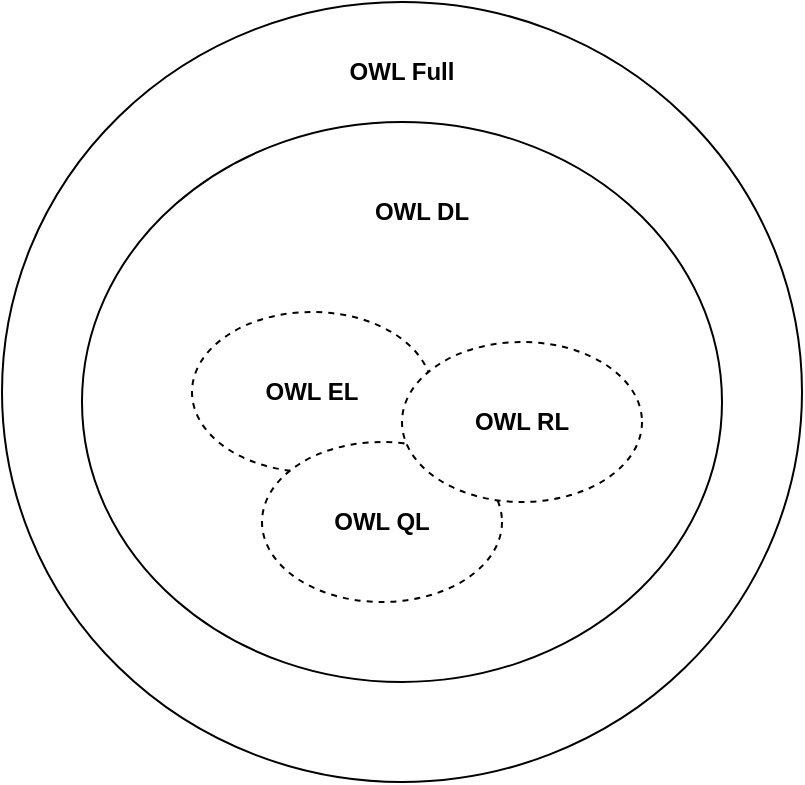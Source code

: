 <mxfile version="21.6.8" type="device">
  <diagram name="Page-1" id="VgZ_dQybX5f-159b8fZO">
    <mxGraphModel dx="747" dy="764" grid="1" gridSize="10" guides="1" tooltips="1" connect="1" arrows="1" fold="1" page="1" pageScale="1" pageWidth="850" pageHeight="1100" math="0" shadow="0">
      <root>
        <mxCell id="0" />
        <mxCell id="1" parent="0" />
        <mxCell id="MSqkKUNqaNdBC1vyyLY1-1" value="" style="ellipse;whiteSpace=wrap;html=1;" vertex="1" parent="1">
          <mxGeometry x="210" y="170" width="400" height="390" as="geometry" />
        </mxCell>
        <mxCell id="MSqkKUNqaNdBC1vyyLY1-2" value="" style="ellipse;whiteSpace=wrap;html=1;" vertex="1" parent="1">
          <mxGeometry x="250" y="230" width="320" height="280" as="geometry" />
        </mxCell>
        <mxCell id="MSqkKUNqaNdBC1vyyLY1-3" value="OWL EL" style="ellipse;whiteSpace=wrap;html=1;dashed=1;fontStyle=1" vertex="1" parent="1">
          <mxGeometry x="305" y="325" width="120" height="80" as="geometry" />
        </mxCell>
        <mxCell id="MSqkKUNqaNdBC1vyyLY1-4" value="OWL Full" style="text;html=1;strokeColor=none;fillColor=none;align=center;verticalAlign=middle;whiteSpace=wrap;rounded=0;fontStyle=1" vertex="1" parent="1">
          <mxGeometry x="380" y="190" width="60" height="30" as="geometry" />
        </mxCell>
        <mxCell id="MSqkKUNqaNdBC1vyyLY1-8" value="OWL QL" style="ellipse;whiteSpace=wrap;html=1;dashed=1;fontStyle=1" vertex="1" parent="1">
          <mxGeometry x="340" y="390" width="120" height="80" as="geometry" />
        </mxCell>
        <mxCell id="MSqkKUNqaNdBC1vyyLY1-9" value="OWL RL" style="ellipse;whiteSpace=wrap;html=1;dashed=1;fontStyle=1" vertex="1" parent="1">
          <mxGeometry x="410" y="340" width="120" height="80" as="geometry" />
        </mxCell>
        <mxCell id="MSqkKUNqaNdBC1vyyLY1-12" value="OWL DL" style="text;html=1;strokeColor=none;fillColor=none;align=center;verticalAlign=middle;whiteSpace=wrap;rounded=0;fontStyle=1" vertex="1" parent="1">
          <mxGeometry x="390" y="260" width="60" height="30" as="geometry" />
        </mxCell>
      </root>
    </mxGraphModel>
  </diagram>
</mxfile>
